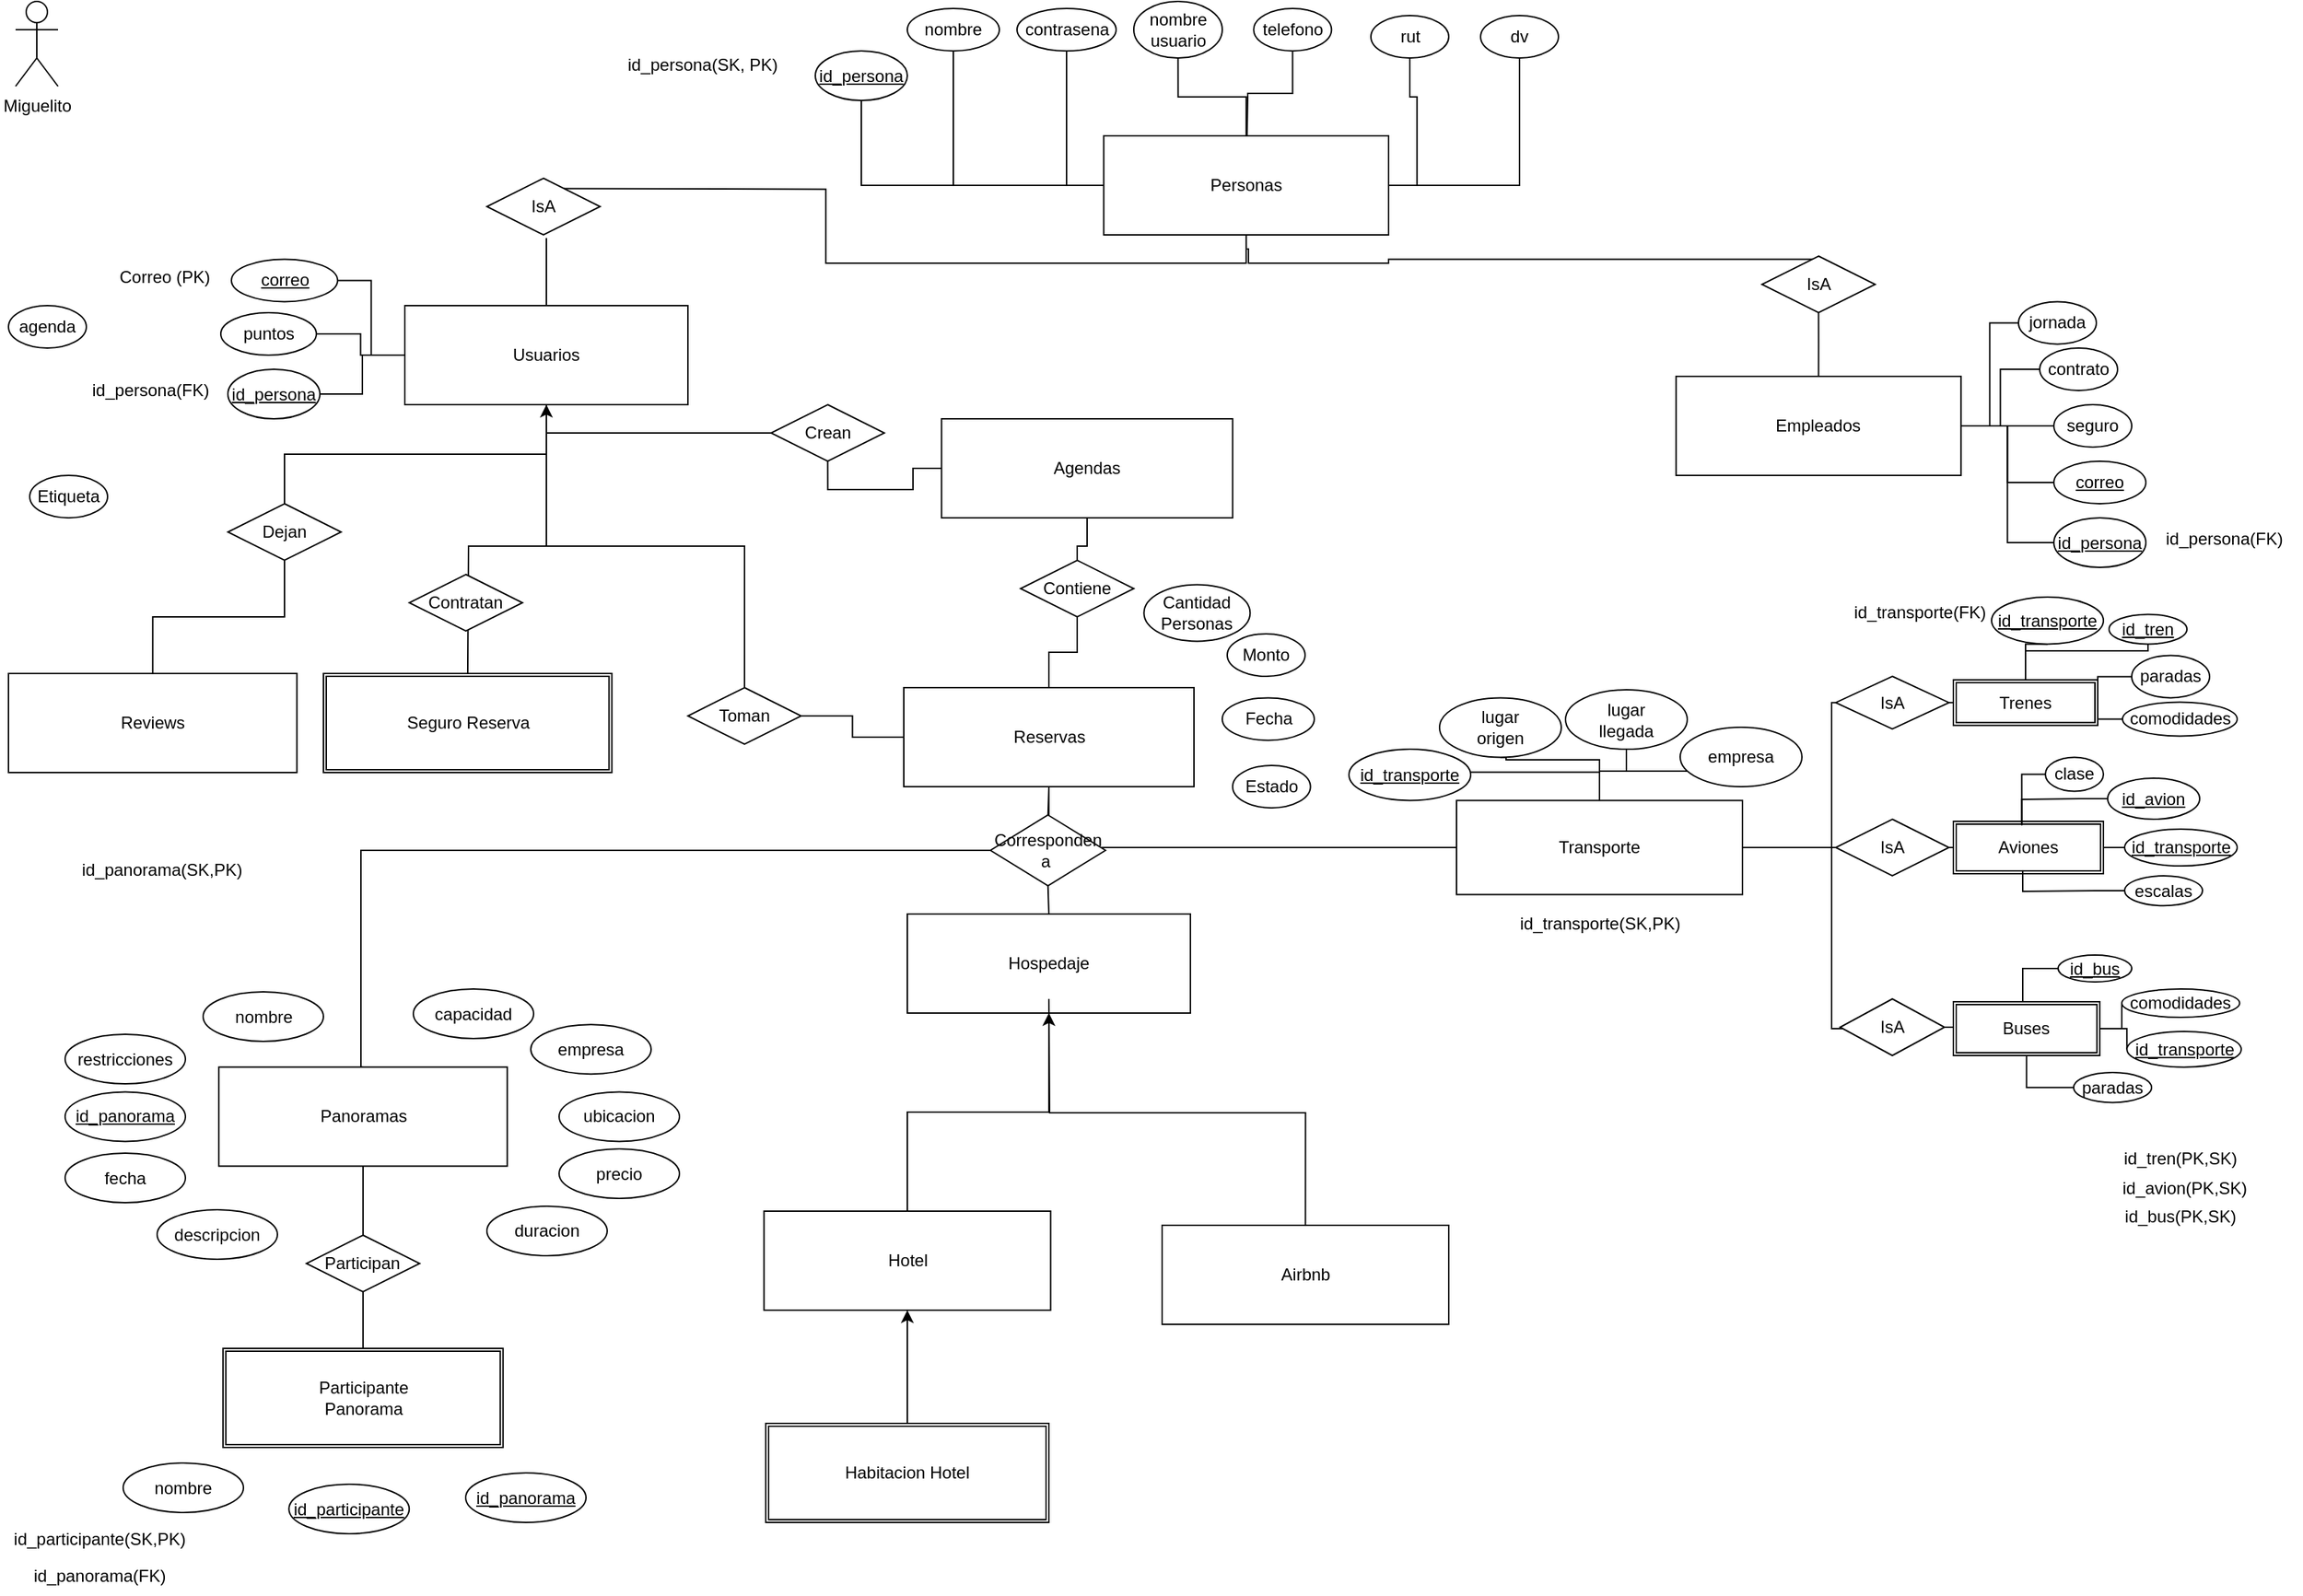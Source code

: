 <mxfile version="26.2.10">
  <diagram id="C5RBs43oDa-KdzZeNtuy" name="Page-1">
    <mxGraphModel dx="851" dy="1063" grid="0" gridSize="10" guides="1" tooltips="1" connect="1" arrows="1" fold="1" page="1" pageScale="1" pageWidth="827" pageHeight="1169" background="light-dark(#FFFFFF,#666666)" math="0" shadow="0">
      <root>
        <mxCell id="WIyWlLk6GJQsqaUBKTNV-0" />
        <mxCell id="WIyWlLk6GJQsqaUBKTNV-1" parent="WIyWlLk6GJQsqaUBKTNV-0" />
        <mxCell id="hxK-bMpqANBksW4O4nug-61" style="edgeStyle=orthogonalEdgeStyle;rounded=0;orthogonalLoop=1;jettySize=auto;html=1;exitX=0.5;exitY=1;exitDx=0;exitDy=0;entryX=0.5;entryY=0;entryDx=0;entryDy=0;endArrow=none;startFill=0;labelBackgroundColor=none;fontColor=default;" edge="1" parent="WIyWlLk6GJQsqaUBKTNV-1" source="hxK-bMpqANBksW4O4nug-2">
          <mxGeometry relative="1" as="geometry">
            <mxPoint x="405" y="147.19" as="targetPoint" />
          </mxGeometry>
        </mxCell>
        <mxCell id="hxK-bMpqANBksW4O4nug-2" value="Personas" style="rounded=0;whiteSpace=wrap;html=1;labelBackgroundColor=none;" vertex="1" parent="WIyWlLk6GJQsqaUBKTNV-1">
          <mxGeometry x="798.75" y="110" width="201.25" height="70" as="geometry" />
        </mxCell>
        <mxCell id="hxK-bMpqANBksW4O4nug-65" style="edgeStyle=orthogonalEdgeStyle;rounded=0;orthogonalLoop=1;jettySize=auto;html=1;exitX=0.5;exitY=0;exitDx=0;exitDy=0;entryX=1;entryY=0.5;entryDx=0;entryDy=0;endArrow=none;startFill=0;labelBackgroundColor=none;fontColor=default;" edge="1" parent="WIyWlLk6GJQsqaUBKTNV-1" source="hxK-bMpqANBksW4O4nug-3">
          <mxGeometry relative="1" as="geometry">
            <mxPoint x="405.0" y="182.19" as="targetPoint" />
          </mxGeometry>
        </mxCell>
        <mxCell id="hxK-bMpqANBksW4O4nug-3" value="Usuarios" style="rounded=0;whiteSpace=wrap;html=1;labelBackgroundColor=none;" vertex="1" parent="WIyWlLk6GJQsqaUBKTNV-1">
          <mxGeometry x="305" y="230" width="199.99" height="70" as="geometry" />
        </mxCell>
        <mxCell id="hxK-bMpqANBksW4O4nug-144" style="edgeStyle=orthogonalEdgeStyle;rounded=0;orthogonalLoop=1;jettySize=auto;html=1;exitX=0.5;exitY=1;exitDx=0;exitDy=0;endArrow=none;startFill=0;labelBackgroundColor=none;fontColor=default;" edge="1" parent="WIyWlLk6GJQsqaUBKTNV-1" source="hxK-bMpqANBksW4O4nug-145" target="hxK-bMpqANBksW4O4nug-6">
          <mxGeometry relative="1" as="geometry" />
        </mxCell>
        <mxCell id="hxK-bMpqANBksW4O4nug-5" value="Agendas" style="rounded=0;whiteSpace=wrap;html=1;labelBackgroundColor=none;" vertex="1" parent="WIyWlLk6GJQsqaUBKTNV-1">
          <mxGeometry x="684.19" y="310" width="205.62" height="70" as="geometry" />
        </mxCell>
        <mxCell id="hxK-bMpqANBksW4O4nug-137" style="edgeStyle=orthogonalEdgeStyle;rounded=0;orthogonalLoop=1;jettySize=auto;html=1;exitX=0.5;exitY=0;exitDx=0;exitDy=0;entryX=0.5;entryY=1;entryDx=0;entryDy=0;labelBackgroundColor=none;fontColor=default;" edge="1" parent="WIyWlLk6GJQsqaUBKTNV-1" source="hxK-bMpqANBksW4O4nug-138" target="hxK-bMpqANBksW4O4nug-3">
          <mxGeometry relative="1" as="geometry">
            <Array as="points">
              <mxPoint x="545" y="400" />
              <mxPoint x="405" y="400" />
            </Array>
          </mxGeometry>
        </mxCell>
        <mxCell id="hxK-bMpqANBksW4O4nug-6" value="Reservas" style="rounded=0;whiteSpace=wrap;html=1;labelBackgroundColor=none;" vertex="1" parent="WIyWlLk6GJQsqaUBKTNV-1">
          <mxGeometry x="657.5" y="500" width="205" height="70" as="geometry" />
        </mxCell>
        <mxCell id="hxK-bMpqANBksW4O4nug-98" style="edgeStyle=orthogonalEdgeStyle;rounded=0;orthogonalLoop=1;jettySize=auto;html=1;exitX=0.5;exitY=0;exitDx=0;exitDy=0;entryX=0.5;entryY=1;entryDx=0;entryDy=0;endArrow=none;startFill=0;labelBackgroundColor=none;fontColor=default;" edge="1" parent="WIyWlLk6GJQsqaUBKTNV-1" source="hxK-bMpqANBksW4O4nug-150" target="hxK-bMpqANBksW4O4nug-6">
          <mxGeometry relative="1" as="geometry">
            <mxPoint x="760.222" y="600" as="targetPoint" />
          </mxGeometry>
        </mxCell>
        <mxCell id="hxK-bMpqANBksW4O4nug-7" value="Hospedaje" style="rounded=0;whiteSpace=wrap;html=1;labelBackgroundColor=none;" vertex="1" parent="WIyWlLk6GJQsqaUBKTNV-1">
          <mxGeometry x="660" y="660" width="200" height="70" as="geometry" />
        </mxCell>
        <mxCell id="hxK-bMpqANBksW4O4nug-101" style="edgeStyle=orthogonalEdgeStyle;rounded=0;orthogonalLoop=1;jettySize=auto;html=1;exitX=0.5;exitY=0;exitDx=0;exitDy=0;entryX=0.5;entryY=1;entryDx=0;entryDy=0;labelBackgroundColor=none;fontColor=default;" edge="1" parent="WIyWlLk6GJQsqaUBKTNV-1" source="hxK-bMpqANBksW4O4nug-8" target="hxK-bMpqANBksW4O4nug-7">
          <mxGeometry relative="1" as="geometry" />
        </mxCell>
        <mxCell id="hxK-bMpqANBksW4O4nug-8" value="Hotel" style="rounded=0;whiteSpace=wrap;html=1;labelBackgroundColor=none;" vertex="1" parent="WIyWlLk6GJQsqaUBKTNV-1">
          <mxGeometry x="558.75" y="870" width="202.5" height="70" as="geometry" />
        </mxCell>
        <mxCell id="hxK-bMpqANBksW4O4nug-102" style="edgeStyle=orthogonalEdgeStyle;rounded=0;orthogonalLoop=1;jettySize=auto;html=1;exitX=0.5;exitY=0;exitDx=0;exitDy=0;endArrow=none;startFill=0;labelBackgroundColor=none;fontColor=default;" edge="1" parent="WIyWlLk6GJQsqaUBKTNV-1" source="hxK-bMpqANBksW4O4nug-9">
          <mxGeometry relative="1" as="geometry">
            <mxPoint x="760" y="720" as="targetPoint" />
          </mxGeometry>
        </mxCell>
        <mxCell id="hxK-bMpqANBksW4O4nug-9" value="Airbnb" style="rounded=0;whiteSpace=wrap;html=1;labelBackgroundColor=none;" vertex="1" parent="WIyWlLk6GJQsqaUBKTNV-1">
          <mxGeometry x="840" y="880" width="202.5" height="70" as="geometry" />
        </mxCell>
        <mxCell id="hxK-bMpqANBksW4O4nug-149" style="edgeStyle=orthogonalEdgeStyle;rounded=0;orthogonalLoop=1;jettySize=auto;html=1;exitX=0.5;exitY=0;exitDx=0;exitDy=0;entryX=0.5;entryY=1;entryDx=0;entryDy=0;endArrow=none;startFill=0;labelBackgroundColor=none;fontColor=default;" edge="1" parent="WIyWlLk6GJQsqaUBKTNV-1" source="hxK-bMpqANBksW4O4nug-10" target="hxK-bMpqANBksW4O4nug-6">
          <mxGeometry relative="1" as="geometry">
            <Array as="points">
              <mxPoint x="274" y="768" />
              <mxPoint x="274" y="615" />
              <mxPoint x="760" y="615" />
            </Array>
          </mxGeometry>
        </mxCell>
        <mxCell id="hxK-bMpqANBksW4O4nug-10" value="Panoramas" style="rounded=0;whiteSpace=wrap;html=1;labelBackgroundColor=none;" vertex="1" parent="WIyWlLk6GJQsqaUBKTNV-1">
          <mxGeometry x="173.6" y="768.19" width="203.75" height="70" as="geometry" />
        </mxCell>
        <mxCell id="hxK-bMpqANBksW4O4nug-99" style="edgeStyle=orthogonalEdgeStyle;rounded=0;orthogonalLoop=1;jettySize=auto;html=1;exitX=0;exitY=0.5;exitDx=0;exitDy=0;entryX=0.5;entryY=1;entryDx=0;entryDy=0;endArrow=none;startFill=0;labelBackgroundColor=none;fontColor=default;" edge="1" parent="WIyWlLk6GJQsqaUBKTNV-1" source="hxK-bMpqANBksW4O4nug-11" target="hxK-bMpqANBksW4O4nug-6">
          <mxGeometry relative="1" as="geometry" />
        </mxCell>
        <mxCell id="hxK-bMpqANBksW4O4nug-164" style="edgeStyle=orthogonalEdgeStyle;rounded=0;orthogonalLoop=1;jettySize=auto;html=1;exitX=1;exitY=0.5;exitDx=0;exitDy=0;entryX=0;entryY=0.5;entryDx=0;entryDy=0;endArrow=none;startFill=0;labelBackgroundColor=none;fontColor=default;" edge="1" parent="WIyWlLk6GJQsqaUBKTNV-1" source="hxK-bMpqANBksW4O4nug-167" target="hxK-bMpqANBksW4O4nug-156">
          <mxGeometry relative="1" as="geometry" />
        </mxCell>
        <mxCell id="hxK-bMpqANBksW4O4nug-173" style="edgeStyle=orthogonalEdgeStyle;rounded=0;orthogonalLoop=1;jettySize=auto;html=1;exitX=1;exitY=0.5;exitDx=0;exitDy=0;entryX=0;entryY=0.5;entryDx=0;entryDy=0;fontColor=default;endArrow=none;startFill=0;labelBackgroundColor=none;" edge="1" parent="WIyWlLk6GJQsqaUBKTNV-1" source="hxK-bMpqANBksW4O4nug-11" target="hxK-bMpqANBksW4O4nug-167">
          <mxGeometry relative="1" as="geometry">
            <Array as="points">
              <mxPoint x="1313" y="613" />
              <mxPoint x="1313" y="511" />
            </Array>
          </mxGeometry>
        </mxCell>
        <mxCell id="hxK-bMpqANBksW4O4nug-174" style="edgeStyle=orthogonalEdgeStyle;rounded=0;orthogonalLoop=1;jettySize=auto;html=1;exitX=1;exitY=0.5;exitDx=0;exitDy=0;entryX=0;entryY=0.5;entryDx=0;entryDy=0;fontColor=default;endArrow=none;startFill=0;labelBackgroundColor=none;" edge="1" parent="WIyWlLk6GJQsqaUBKTNV-1" source="hxK-bMpqANBksW4O4nug-11" target="hxK-bMpqANBksW4O4nug-170">
          <mxGeometry relative="1" as="geometry">
            <Array as="points">
              <mxPoint x="1313" y="613" />
              <mxPoint x="1313" y="741" />
              <mxPoint x="1335" y="741" />
            </Array>
          </mxGeometry>
        </mxCell>
        <mxCell id="hxK-bMpqANBksW4O4nug-179" style="edgeStyle=orthogonalEdgeStyle;rounded=0;orthogonalLoop=1;jettySize=auto;html=1;exitX=0.5;exitY=0;exitDx=0;exitDy=0;entryX=1;entryY=0.5;entryDx=0;entryDy=0;endArrow=none;startFill=0;" edge="1" parent="WIyWlLk6GJQsqaUBKTNV-1" source="hxK-bMpqANBksW4O4nug-11" target="hxK-bMpqANBksW4O4nug-175">
          <mxGeometry relative="1" as="geometry" />
        </mxCell>
        <mxCell id="hxK-bMpqANBksW4O4nug-11" value="Transporte" style="rounded=0;whiteSpace=wrap;html=1;labelBackgroundColor=none;" vertex="1" parent="WIyWlLk6GJQsqaUBKTNV-1">
          <mxGeometry x="1048" y="579.75" width="202" height="66.5" as="geometry" />
        </mxCell>
        <mxCell id="hxK-bMpqANBksW4O4nug-107" style="edgeStyle=orthogonalEdgeStyle;rounded=0;orthogonalLoop=1;jettySize=auto;html=1;exitX=0.5;exitY=0;exitDx=0;exitDy=0;entryX=0.5;entryY=1;entryDx=0;entryDy=0;endArrow=none;startFill=0;labelBackgroundColor=none;fontColor=default;" edge="1" parent="WIyWlLk6GJQsqaUBKTNV-1" source="hxK-bMpqANBksW4O4nug-122" target="hxK-bMpqANBksW4O4nug-3">
          <mxGeometry relative="1" as="geometry" />
        </mxCell>
        <mxCell id="hxK-bMpqANBksW4O4nug-13" value="Reviews" style="rounded=0;whiteSpace=wrap;html=1;labelBackgroundColor=none;" vertex="1" parent="WIyWlLk6GJQsqaUBKTNV-1">
          <mxGeometry x="25.0" y="490" width="203.75" height="70" as="geometry" />
        </mxCell>
        <mxCell id="hxK-bMpqANBksW4O4nug-17" style="edgeStyle=orthogonalEdgeStyle;rounded=0;orthogonalLoop=1;jettySize=auto;html=1;exitX=0.5;exitY=1;exitDx=0;exitDy=0;labelBackgroundColor=none;fontColor=default;" edge="1" parent="WIyWlLk6GJQsqaUBKTNV-1">
          <mxGeometry relative="1" as="geometry">
            <mxPoint x="1481.34" y="588" as="sourcePoint" />
            <mxPoint x="1481.34" y="588" as="targetPoint" />
          </mxGeometry>
        </mxCell>
        <mxCell id="hxK-bMpqANBksW4O4nug-103" style="edgeStyle=orthogonalEdgeStyle;rounded=0;orthogonalLoop=1;jettySize=auto;html=1;exitX=0.5;exitY=0;exitDx=0;exitDy=0;entryX=0.5;entryY=1;entryDx=0;entryDy=0;labelBackgroundColor=none;fontColor=default;" edge="1" parent="WIyWlLk6GJQsqaUBKTNV-1" source="hxK-bMpqANBksW4O4nug-19" target="hxK-bMpqANBksW4O4nug-8">
          <mxGeometry relative="1" as="geometry" />
        </mxCell>
        <mxCell id="hxK-bMpqANBksW4O4nug-19" value="Habitacion Hotel" style="shape=ext;double=1;rounded=0;whiteSpace=wrap;html=1;labelBackgroundColor=none;" vertex="1" parent="WIyWlLk6GJQsqaUBKTNV-1">
          <mxGeometry x="560" y="1020" width="200" height="70" as="geometry" />
        </mxCell>
        <mxCell id="hxK-bMpqANBksW4O4nug-240" style="edgeStyle=orthogonalEdgeStyle;rounded=0;orthogonalLoop=1;jettySize=auto;html=1;exitX=0.5;exitY=0;exitDx=0;exitDy=0;entryX=0.5;entryY=1;entryDx=0;entryDy=0;endArrow=none;startFill=0;" edge="1" parent="WIyWlLk6GJQsqaUBKTNV-1" source="hxK-bMpqANBksW4O4nug-20" target="hxK-bMpqANBksW4O4nug-218">
          <mxGeometry relative="1" as="geometry" />
        </mxCell>
        <mxCell id="hxK-bMpqANBksW4O4nug-20" value="Participante&lt;div&gt;Panorama&lt;/div&gt;" style="shape=ext;double=1;rounded=0;whiteSpace=wrap;html=1;labelBackgroundColor=none;" vertex="1" parent="WIyWlLk6GJQsqaUBKTNV-1">
          <mxGeometry x="176.57" y="967" width="197.81" height="70" as="geometry" />
        </mxCell>
        <mxCell id="hxK-bMpqANBksW4O4nug-147" style="edgeStyle=orthogonalEdgeStyle;rounded=0;orthogonalLoop=1;jettySize=auto;html=1;exitX=1;exitY=0.5;exitDx=0;exitDy=0;entryX=0;entryY=0.5;entryDx=0;entryDy=0;endArrow=none;startFill=0;labelBackgroundColor=none;fontColor=default;" edge="1" parent="WIyWlLk6GJQsqaUBKTNV-1" source="hxK-bMpqANBksW4O4nug-36" target="hxK-bMpqANBksW4O4nug-3">
          <mxGeometry relative="1" as="geometry" />
        </mxCell>
        <mxCell id="hxK-bMpqANBksW4O4nug-36" value="&lt;u&gt;correo&lt;/u&gt;" style="ellipse;whiteSpace=wrap;html=1;labelBackgroundColor=none;" vertex="1" parent="WIyWlLk6GJQsqaUBKTNV-1">
          <mxGeometry x="182.5" y="197.19" width="75" height="30" as="geometry" />
        </mxCell>
        <mxCell id="hxK-bMpqANBksW4O4nug-116" style="edgeStyle=orthogonalEdgeStyle;rounded=0;orthogonalLoop=1;jettySize=auto;html=1;exitX=0.5;exitY=1;exitDx=0;exitDy=0;entryX=0;entryY=0.5;entryDx=0;entryDy=0;endArrow=none;startFill=0;labelBackgroundColor=none;fontColor=default;" edge="1" parent="WIyWlLk6GJQsqaUBKTNV-1" source="hxK-bMpqANBksW4O4nug-37" target="hxK-bMpqANBksW4O4nug-2">
          <mxGeometry relative="1" as="geometry" />
        </mxCell>
        <mxCell id="hxK-bMpqANBksW4O4nug-37" value="nombre" style="ellipse;whiteSpace=wrap;html=1;labelBackgroundColor=none;" vertex="1" parent="WIyWlLk6GJQsqaUBKTNV-1">
          <mxGeometry x="660" y="20" width="65" height="30" as="geometry" />
        </mxCell>
        <mxCell id="hxK-bMpqANBksW4O4nug-117" style="edgeStyle=orthogonalEdgeStyle;rounded=0;orthogonalLoop=1;jettySize=auto;html=1;exitX=0.5;exitY=1;exitDx=0;exitDy=0;entryX=0;entryY=0.5;entryDx=0;entryDy=0;endArrow=none;startFill=0;labelBackgroundColor=none;fontColor=default;" edge="1" parent="WIyWlLk6GJQsqaUBKTNV-1" source="hxK-bMpqANBksW4O4nug-38" target="hxK-bMpqANBksW4O4nug-2">
          <mxGeometry relative="1" as="geometry" />
        </mxCell>
        <mxCell id="hxK-bMpqANBksW4O4nug-38" value="contrasena" style="ellipse;whiteSpace=wrap;html=1;labelBackgroundColor=none;" vertex="1" parent="WIyWlLk6GJQsqaUBKTNV-1">
          <mxGeometry x="737.5" y="20" width="70" height="30" as="geometry" />
        </mxCell>
        <mxCell id="hxK-bMpqANBksW4O4nug-118" style="edgeStyle=orthogonalEdgeStyle;rounded=0;orthogonalLoop=1;jettySize=auto;html=1;exitX=0.5;exitY=1;exitDx=0;exitDy=0;entryX=0.5;entryY=0;entryDx=0;entryDy=0;endArrow=none;startFill=0;labelBackgroundColor=none;fontColor=default;" edge="1" parent="WIyWlLk6GJQsqaUBKTNV-1" source="hxK-bMpqANBksW4O4nug-39" target="hxK-bMpqANBksW4O4nug-2">
          <mxGeometry relative="1" as="geometry" />
        </mxCell>
        <mxCell id="hxK-bMpqANBksW4O4nug-39" value="nombre&lt;div&gt;usuario&lt;/div&gt;" style="ellipse;whiteSpace=wrap;html=1;labelBackgroundColor=none;" vertex="1" parent="WIyWlLk6GJQsqaUBKTNV-1">
          <mxGeometry x="820" y="15" width="62.5" height="40" as="geometry" />
        </mxCell>
        <mxCell id="hxK-bMpqANBksW4O4nug-119" style="edgeStyle=orthogonalEdgeStyle;rounded=0;orthogonalLoop=1;jettySize=auto;html=1;exitX=0.5;exitY=1;exitDx=0;exitDy=0;endArrow=none;startFill=0;labelBackgroundColor=none;fontColor=default;" edge="1" parent="WIyWlLk6GJQsqaUBKTNV-1" source="hxK-bMpqANBksW4O4nug-40">
          <mxGeometry relative="1" as="geometry">
            <mxPoint x="900" y="110" as="targetPoint" />
          </mxGeometry>
        </mxCell>
        <mxCell id="hxK-bMpqANBksW4O4nug-40" value="telefono" style="ellipse;whiteSpace=wrap;html=1;labelBackgroundColor=none;" vertex="1" parent="WIyWlLk6GJQsqaUBKTNV-1">
          <mxGeometry x="904.69" y="20" width="55" height="30" as="geometry" />
        </mxCell>
        <mxCell id="hxK-bMpqANBksW4O4nug-120" style="edgeStyle=orthogonalEdgeStyle;rounded=0;orthogonalLoop=1;jettySize=auto;html=1;exitX=0.5;exitY=1;exitDx=0;exitDy=0;entryX=1;entryY=0.5;entryDx=0;entryDy=0;endArrow=none;startFill=0;labelBackgroundColor=none;fontColor=default;" edge="1" parent="WIyWlLk6GJQsqaUBKTNV-1" source="hxK-bMpqANBksW4O4nug-41" target="hxK-bMpqANBksW4O4nug-2">
          <mxGeometry relative="1" as="geometry" />
        </mxCell>
        <mxCell id="hxK-bMpqANBksW4O4nug-41" value="rut" style="ellipse;whiteSpace=wrap;html=1;labelBackgroundColor=none;" vertex="1" parent="WIyWlLk6GJQsqaUBKTNV-1">
          <mxGeometry x="987.5" y="25" width="55" height="30" as="geometry" />
        </mxCell>
        <mxCell id="hxK-bMpqANBksW4O4nug-121" style="edgeStyle=orthogonalEdgeStyle;rounded=0;orthogonalLoop=1;jettySize=auto;html=1;exitX=0.5;exitY=1;exitDx=0;exitDy=0;entryX=1;entryY=0.5;entryDx=0;entryDy=0;endArrow=none;startFill=0;labelBackgroundColor=none;fontColor=default;" edge="1" parent="WIyWlLk6GJQsqaUBKTNV-1" source="hxK-bMpqANBksW4O4nug-42" target="hxK-bMpqANBksW4O4nug-2">
          <mxGeometry relative="1" as="geometry" />
        </mxCell>
        <mxCell id="hxK-bMpqANBksW4O4nug-42" value="dv" style="ellipse;whiteSpace=wrap;html=1;labelBackgroundColor=none;" vertex="1" parent="WIyWlLk6GJQsqaUBKTNV-1">
          <mxGeometry x="1065" y="25" width="55" height="30" as="geometry" />
        </mxCell>
        <mxCell id="hxK-bMpqANBksW4O4nug-66" style="edgeStyle=orthogonalEdgeStyle;rounded=0;orthogonalLoop=1;jettySize=auto;html=1;exitX=0.5;exitY=0;exitDx=0;exitDy=0;entryX=1;entryY=0.5;entryDx=0;entryDy=0;endArrow=none;startFill=0;labelBackgroundColor=none;fontColor=default;" edge="1" parent="WIyWlLk6GJQsqaUBKTNV-1" source="hxK-bMpqANBksW4O4nug-57">
          <mxGeometry relative="1" as="geometry">
            <mxPoint x="1303.75" y="232.19" as="targetPoint" />
          </mxGeometry>
        </mxCell>
        <mxCell id="hxK-bMpqANBksW4O4nug-57" value="Empleados" style="rounded=0;whiteSpace=wrap;html=1;labelBackgroundColor=none;" vertex="1" parent="WIyWlLk6GJQsqaUBKTNV-1">
          <mxGeometry x="1203.13" y="280" width="201.25" height="70" as="geometry" />
        </mxCell>
        <mxCell id="hxK-bMpqANBksW4O4nug-64" style="edgeStyle=orthogonalEdgeStyle;rounded=0;orthogonalLoop=1;jettySize=auto;html=1;exitX=0.5;exitY=0;exitDx=0;exitDy=0;endArrow=none;startFill=0;labelBackgroundColor=none;fontColor=default;" edge="1" parent="WIyWlLk6GJQsqaUBKTNV-1">
          <mxGeometry relative="1" as="geometry">
            <mxPoint x="900" y="190" as="targetPoint" />
            <mxPoint x="1303.75" y="197.19" as="sourcePoint" />
            <Array as="points">
              <mxPoint x="1000" y="200" />
              <mxPoint x="901" y="200" />
              <mxPoint x="901" y="190" />
            </Array>
          </mxGeometry>
        </mxCell>
        <mxCell id="hxK-bMpqANBksW4O4nug-124" style="edgeStyle=orthogonalEdgeStyle;rounded=0;orthogonalLoop=1;jettySize=auto;html=1;exitX=0;exitY=0.5;exitDx=0;exitDy=0;entryX=1;entryY=0.5;entryDx=0;entryDy=0;endArrow=none;startFill=0;labelBackgroundColor=none;fontColor=default;" edge="1" parent="WIyWlLk6GJQsqaUBKTNV-1" source="hxK-bMpqANBksW4O4nug-72" target="hxK-bMpqANBksW4O4nug-57">
          <mxGeometry relative="1" as="geometry" />
        </mxCell>
        <mxCell id="hxK-bMpqANBksW4O4nug-72" value="jornada" style="ellipse;whiteSpace=wrap;html=1;labelBackgroundColor=none;" vertex="1" parent="WIyWlLk6GJQsqaUBKTNV-1">
          <mxGeometry x="1445" y="227.19" width="55" height="30" as="geometry" />
        </mxCell>
        <mxCell id="hxK-bMpqANBksW4O4nug-126" style="edgeStyle=orthogonalEdgeStyle;rounded=0;orthogonalLoop=1;jettySize=auto;html=1;exitX=0;exitY=0.5;exitDx=0;exitDy=0;entryX=1;entryY=0.5;entryDx=0;entryDy=0;endArrow=none;startFill=0;labelBackgroundColor=none;fontColor=default;" edge="1" parent="WIyWlLk6GJQsqaUBKTNV-1" source="hxK-bMpqANBksW4O4nug-73" target="hxK-bMpqANBksW4O4nug-57">
          <mxGeometry relative="1" as="geometry" />
        </mxCell>
        <mxCell id="hxK-bMpqANBksW4O4nug-73" value="contrato" style="ellipse;whiteSpace=wrap;html=1;labelBackgroundColor=none;" vertex="1" parent="WIyWlLk6GJQsqaUBKTNV-1">
          <mxGeometry x="1460" y="260" width="55" height="30" as="geometry" />
        </mxCell>
        <mxCell id="hxK-bMpqANBksW4O4nug-127" style="edgeStyle=orthogonalEdgeStyle;rounded=0;orthogonalLoop=1;jettySize=auto;html=1;exitX=0;exitY=0.5;exitDx=0;exitDy=0;entryX=1;entryY=0.5;entryDx=0;entryDy=0;endArrow=none;startFill=0;labelBackgroundColor=none;fontColor=default;" edge="1" parent="WIyWlLk6GJQsqaUBKTNV-1" source="hxK-bMpqANBksW4O4nug-74" target="hxK-bMpqANBksW4O4nug-57">
          <mxGeometry relative="1" as="geometry" />
        </mxCell>
        <mxCell id="hxK-bMpqANBksW4O4nug-74" value="seguro" style="ellipse;whiteSpace=wrap;html=1;labelBackgroundColor=none;" vertex="1" parent="WIyWlLk6GJQsqaUBKTNV-1">
          <mxGeometry x="1470" y="300" width="55" height="30" as="geometry" />
        </mxCell>
        <mxCell id="hxK-bMpqANBksW4O4nug-75" value="agenda" style="ellipse;whiteSpace=wrap;html=1;labelBackgroundColor=none;" vertex="1" parent="WIyWlLk6GJQsqaUBKTNV-1">
          <mxGeometry x="25" y="230" width="55" height="30" as="geometry" />
        </mxCell>
        <mxCell id="hxK-bMpqANBksW4O4nug-148" style="edgeStyle=orthogonalEdgeStyle;rounded=0;orthogonalLoop=1;jettySize=auto;html=1;exitX=1;exitY=0.5;exitDx=0;exitDy=0;entryX=0;entryY=0.5;entryDx=0;entryDy=0;endArrow=none;startFill=0;labelBackgroundColor=none;fontColor=default;" edge="1" parent="WIyWlLk6GJQsqaUBKTNV-1" source="hxK-bMpqANBksW4O4nug-76" target="hxK-bMpqANBksW4O4nug-3">
          <mxGeometry relative="1" as="geometry" />
        </mxCell>
        <mxCell id="hxK-bMpqANBksW4O4nug-76" value="puntos" style="ellipse;whiteSpace=wrap;html=1;labelBackgroundColor=none;" vertex="1" parent="WIyWlLk6GJQsqaUBKTNV-1">
          <mxGeometry x="175" y="235" width="67.5" height="30" as="geometry" />
        </mxCell>
        <mxCell id="hxK-bMpqANBksW4O4nug-78" value="Miguelito" style="shape=umlActor;verticalLabelPosition=bottom;verticalAlign=top;html=1;labelBackgroundColor=none;" vertex="1" parent="WIyWlLk6GJQsqaUBKTNV-1">
          <mxGeometry x="30" y="15" width="30" height="60" as="geometry" />
        </mxCell>
        <mxCell id="hxK-bMpqANBksW4O4nug-83" value="Etiqueta" style="ellipse;whiteSpace=wrap;html=1;labelBackgroundColor=none;" vertex="1" parent="WIyWlLk6GJQsqaUBKTNV-1">
          <mxGeometry x="40" y="350" width="55" height="30" as="geometry" />
        </mxCell>
        <mxCell id="hxK-bMpqANBksW4O4nug-86" value="Estado" style="ellipse;whiteSpace=wrap;html=1;labelBackgroundColor=none;" vertex="1" parent="WIyWlLk6GJQsqaUBKTNV-1">
          <mxGeometry x="889.81" y="555" width="55" height="30" as="geometry" />
        </mxCell>
        <mxCell id="hxK-bMpqANBksW4O4nug-133" style="edgeStyle=orthogonalEdgeStyle;rounded=0;orthogonalLoop=1;jettySize=auto;html=1;exitX=0.5;exitY=0;exitDx=0;exitDy=0;entryX=0.5;entryY=1;entryDx=0;entryDy=0;endArrow=none;startFill=0;labelBackgroundColor=none;fontColor=default;" edge="1" parent="WIyWlLk6GJQsqaUBKTNV-1" source="hxK-bMpqANBksW4O4nug-87" target="hxK-bMpqANBksW4O4nug-3">
          <mxGeometry relative="1" as="geometry">
            <mxPoint x="400" y="430" as="targetPoint" />
            <Array as="points">
              <mxPoint x="350" y="500" />
              <mxPoint x="350" y="400" />
              <mxPoint x="405" y="400" />
            </Array>
          </mxGeometry>
        </mxCell>
        <mxCell id="hxK-bMpqANBksW4O4nug-87" value="Seguro Reserva" style="shape=ext;double=1;rounded=0;whiteSpace=wrap;html=1;labelBackgroundColor=none;" vertex="1" parent="WIyWlLk6GJQsqaUBKTNV-1">
          <mxGeometry x="247.5" y="490" width="203.75" height="70" as="geometry" />
        </mxCell>
        <mxCell id="hxK-bMpqANBksW4O4nug-90" value="Fecha" style="ellipse;whiteSpace=wrap;html=1;labelBackgroundColor=none;" vertex="1" parent="WIyWlLk6GJQsqaUBKTNV-1">
          <mxGeometry x="882.5" y="507.19" width="65" height="30" as="geometry" />
        </mxCell>
        <mxCell id="hxK-bMpqANBksW4O4nug-91" value="Monto" style="ellipse;whiteSpace=wrap;html=1;labelBackgroundColor=none;" vertex="1" parent="WIyWlLk6GJQsqaUBKTNV-1">
          <mxGeometry x="886" y="462" width="55" height="30" as="geometry" />
        </mxCell>
        <mxCell id="hxK-bMpqANBksW4O4nug-92" value="Cantidad&lt;div&gt;Personas&lt;/div&gt;" style="ellipse;whiteSpace=wrap;html=1;labelBackgroundColor=none;" vertex="1" parent="WIyWlLk6GJQsqaUBKTNV-1">
          <mxGeometry x="827.19" y="427.19" width="75" height="40" as="geometry" />
        </mxCell>
        <mxCell id="hxK-bMpqANBksW4O4nug-96" style="edgeStyle=orthogonalEdgeStyle;rounded=0;orthogonalLoop=1;jettySize=auto;html=1;exitX=0.5;exitY=1;exitDx=0;exitDy=0;labelBackgroundColor=none;fontColor=default;" edge="1" parent="WIyWlLk6GJQsqaUBKTNV-1" source="hxK-bMpqANBksW4O4nug-91" target="hxK-bMpqANBksW4O4nug-91">
          <mxGeometry relative="1" as="geometry" />
        </mxCell>
        <mxCell id="hxK-bMpqANBksW4O4nug-128" style="edgeStyle=orthogonalEdgeStyle;rounded=0;orthogonalLoop=1;jettySize=auto;html=1;exitX=0;exitY=0.5;exitDx=0;exitDy=0;entryX=1;entryY=0.5;entryDx=0;entryDy=0;endArrow=none;startFill=0;labelBackgroundColor=none;fontColor=default;" edge="1" parent="WIyWlLk6GJQsqaUBKTNV-1" source="hxK-bMpqANBksW4O4nug-109" target="hxK-bMpqANBksW4O4nug-57">
          <mxGeometry relative="1" as="geometry" />
        </mxCell>
        <mxCell id="hxK-bMpqANBksW4O4nug-109" value="&lt;u&gt;correo&lt;/u&gt;" style="ellipse;whiteSpace=wrap;html=1;labelBackgroundColor=none;" vertex="1" parent="WIyWlLk6GJQsqaUBKTNV-1">
          <mxGeometry x="1470" y="340" width="65" height="30" as="geometry" />
        </mxCell>
        <mxCell id="hxK-bMpqANBksW4O4nug-110" value="IsA" style="rhombus;whiteSpace=wrap;html=1;labelBackgroundColor=none;" vertex="1" parent="WIyWlLk6GJQsqaUBKTNV-1">
          <mxGeometry x="362.97" y="140" width="80" height="40" as="geometry" />
        </mxCell>
        <mxCell id="hxK-bMpqANBksW4O4nug-111" value="IsA" style="rhombus;whiteSpace=wrap;html=1;labelBackgroundColor=none;" vertex="1" parent="WIyWlLk6GJQsqaUBKTNV-1">
          <mxGeometry x="1263.76" y="195" width="80" height="40" as="geometry" />
        </mxCell>
        <mxCell id="hxK-bMpqANBksW4O4nug-115" style="edgeStyle=orthogonalEdgeStyle;rounded=0;orthogonalLoop=1;jettySize=auto;html=1;exitX=0.5;exitY=1;exitDx=0;exitDy=0;entryX=0;entryY=0.5;entryDx=0;entryDy=0;endArrow=none;startFill=0;labelBackgroundColor=none;fontColor=default;" edge="1" parent="WIyWlLk6GJQsqaUBKTNV-1" source="hxK-bMpqANBksW4O4nug-112" target="hxK-bMpqANBksW4O4nug-2">
          <mxGeometry relative="1" as="geometry" />
        </mxCell>
        <mxCell id="hxK-bMpqANBksW4O4nug-112" value="&lt;u&gt;id_persona&lt;/u&gt;" style="ellipse;whiteSpace=wrap;html=1;labelBackgroundColor=none;" vertex="1" parent="WIyWlLk6GJQsqaUBKTNV-1">
          <mxGeometry x="595" y="50" width="65" height="35" as="geometry" />
        </mxCell>
        <mxCell id="hxK-bMpqANBksW4O4nug-113" value="id_persona(SK, PK)" style="text;html=1;align=center;verticalAlign=middle;resizable=0;points=[];autosize=1;strokeColor=none;fillColor=none;labelBackgroundColor=none;" vertex="1" parent="WIyWlLk6GJQsqaUBKTNV-1">
          <mxGeometry x="450" y="45" width="130" height="30" as="geometry" />
        </mxCell>
        <mxCell id="hxK-bMpqANBksW4O4nug-130" value="" style="edgeStyle=orthogonalEdgeStyle;rounded=0;orthogonalLoop=1;jettySize=auto;html=1;exitX=0.5;exitY=1;exitDx=0;exitDy=0;entryX=0;entryY=0.5;entryDx=0;entryDy=0;endArrow=none;startFill=0;labelBackgroundColor=none;fontColor=default;" edge="1" parent="WIyWlLk6GJQsqaUBKTNV-1" source="hxK-bMpqANBksW4O4nug-135" target="hxK-bMpqANBksW4O4nug-5">
          <mxGeometry relative="1" as="geometry">
            <mxPoint x="405" y="300" as="sourcePoint" />
            <mxPoint x="551.88" y="400" as="targetPoint" />
          </mxGeometry>
        </mxCell>
        <mxCell id="hxK-bMpqANBksW4O4nug-134" value="Contratan" style="rhombus;whiteSpace=wrap;html=1;labelBackgroundColor=none;" vertex="1" parent="WIyWlLk6GJQsqaUBKTNV-1">
          <mxGeometry x="308.13" y="420" width="80" height="40" as="geometry" />
        </mxCell>
        <mxCell id="hxK-bMpqANBksW4O4nug-136" value="" style="edgeStyle=orthogonalEdgeStyle;rounded=0;orthogonalLoop=1;jettySize=auto;html=1;exitX=0.5;exitY=1;exitDx=0;exitDy=0;entryX=0;entryY=0.5;entryDx=0;entryDy=0;endArrow=none;startFill=0;labelBackgroundColor=none;fontColor=default;" edge="1" parent="WIyWlLk6GJQsqaUBKTNV-1" source="hxK-bMpqANBksW4O4nug-3" target="hxK-bMpqANBksW4O4nug-135">
          <mxGeometry relative="1" as="geometry">
            <mxPoint x="405" y="300" as="sourcePoint" />
            <mxPoint x="660" y="375" as="targetPoint" />
          </mxGeometry>
        </mxCell>
        <mxCell id="hxK-bMpqANBksW4O4nug-135" value="Crean" style="rhombus;whiteSpace=wrap;html=1;labelBackgroundColor=none;" vertex="1" parent="WIyWlLk6GJQsqaUBKTNV-1">
          <mxGeometry x="563.75" y="300" width="80" height="40" as="geometry" />
        </mxCell>
        <mxCell id="hxK-bMpqANBksW4O4nug-140" style="edgeStyle=orthogonalEdgeStyle;rounded=0;orthogonalLoop=1;jettySize=auto;html=1;exitX=1;exitY=0.5;exitDx=0;exitDy=0;entryX=0;entryY=0.5;entryDx=0;entryDy=0;endArrow=none;startFill=0;labelBackgroundColor=none;fontColor=default;" edge="1" parent="WIyWlLk6GJQsqaUBKTNV-1" source="hxK-bMpqANBksW4O4nug-138" target="hxK-bMpqANBksW4O4nug-6">
          <mxGeometry relative="1" as="geometry" />
        </mxCell>
        <mxCell id="hxK-bMpqANBksW4O4nug-138" value="Toman" style="rhombus;whiteSpace=wrap;html=1;labelBackgroundColor=none;" vertex="1" parent="WIyWlLk6GJQsqaUBKTNV-1">
          <mxGeometry x="504.99" y="500" width="80" height="40" as="geometry" />
        </mxCell>
        <mxCell id="hxK-bMpqANBksW4O4nug-143" value="" style="edgeStyle=orthogonalEdgeStyle;rounded=0;orthogonalLoop=1;jettySize=auto;html=1;exitX=0.5;exitY=0;exitDx=0;exitDy=0;entryX=0.5;entryY=1;entryDx=0;entryDy=0;endArrow=none;startFill=0;labelBackgroundColor=none;fontColor=default;" edge="1" parent="WIyWlLk6GJQsqaUBKTNV-1" source="hxK-bMpqANBksW4O4nug-13" target="hxK-bMpqANBksW4O4nug-122">
          <mxGeometry relative="1" as="geometry">
            <mxPoint x="127" y="490" as="sourcePoint" />
            <mxPoint x="405" y="300" as="targetPoint" />
          </mxGeometry>
        </mxCell>
        <mxCell id="hxK-bMpqANBksW4O4nug-122" value="Dejan" style="rhombus;whiteSpace=wrap;html=1;labelBackgroundColor=none;" vertex="1" parent="WIyWlLk6GJQsqaUBKTNV-1">
          <mxGeometry x="180" y="370" width="80" height="40" as="geometry" />
        </mxCell>
        <mxCell id="hxK-bMpqANBksW4O4nug-146" value="" style="edgeStyle=orthogonalEdgeStyle;rounded=0;orthogonalLoop=1;jettySize=auto;html=1;exitX=0.5;exitY=1;exitDx=0;exitDy=0;endArrow=none;startFill=0;labelBackgroundColor=none;fontColor=default;" edge="1" parent="WIyWlLk6GJQsqaUBKTNV-1" source="hxK-bMpqANBksW4O4nug-5" target="hxK-bMpqANBksW4O4nug-145">
          <mxGeometry relative="1" as="geometry">
            <mxPoint x="793" y="400" as="sourcePoint" />
            <mxPoint x="760" y="500" as="targetPoint" />
          </mxGeometry>
        </mxCell>
        <mxCell id="hxK-bMpqANBksW4O4nug-145" value="Contiene" style="rhombus;whiteSpace=wrap;html=1;labelBackgroundColor=none;" vertex="1" parent="WIyWlLk6GJQsqaUBKTNV-1">
          <mxGeometry x="740" y="410" width="80" height="40" as="geometry" />
        </mxCell>
        <mxCell id="hxK-bMpqANBksW4O4nug-153" value="" style="edgeStyle=orthogonalEdgeStyle;rounded=0;orthogonalLoop=1;jettySize=auto;html=1;exitX=0.5;exitY=0;exitDx=0;exitDy=0;entryX=0.5;entryY=1;entryDx=0;entryDy=0;endArrow=none;startFill=0;labelBackgroundColor=none;fontColor=default;" edge="1" parent="WIyWlLk6GJQsqaUBKTNV-1" source="hxK-bMpqANBksW4O4nug-7" target="hxK-bMpqANBksW4O4nug-150">
          <mxGeometry relative="1" as="geometry">
            <mxPoint x="760" y="570" as="targetPoint" />
            <mxPoint x="760" y="660" as="sourcePoint" />
          </mxGeometry>
        </mxCell>
        <mxCell id="hxK-bMpqANBksW4O4nug-150" value="Corresponden a&amp;nbsp;" style="rhombus;whiteSpace=wrap;html=1;labelBackgroundColor=none;" vertex="1" parent="WIyWlLk6GJQsqaUBKTNV-1">
          <mxGeometry x="718.75" y="590" width="81.25" height="50" as="geometry" />
        </mxCell>
        <mxCell id="hxK-bMpqANBksW4O4nug-214" style="edgeStyle=orthogonalEdgeStyle;rounded=0;orthogonalLoop=1;jettySize=auto;html=1;exitX=0.5;exitY=0;exitDx=0;exitDy=0;entryX=0;entryY=0.5;entryDx=0;entryDy=0;endArrow=none;startFill=0;" edge="1" parent="WIyWlLk6GJQsqaUBKTNV-1" source="hxK-bMpqANBksW4O4nug-154" target="hxK-bMpqANBksW4O4nug-190">
          <mxGeometry relative="1" as="geometry">
            <Array as="points">
              <mxPoint x="1448" y="722" />
              <mxPoint x="1448" y="699" />
            </Array>
          </mxGeometry>
        </mxCell>
        <mxCell id="hxK-bMpqANBksW4O4nug-215" style="edgeStyle=orthogonalEdgeStyle;rounded=0;orthogonalLoop=1;jettySize=auto;html=1;exitX=1;exitY=0.5;exitDx=0;exitDy=0;entryX=0;entryY=0.5;entryDx=0;entryDy=0;endArrow=none;endFill=1;startFill=0;" edge="1" parent="WIyWlLk6GJQsqaUBKTNV-1" source="hxK-bMpqANBksW4O4nug-154" target="hxK-bMpqANBksW4O4nug-191">
          <mxGeometry relative="1" as="geometry" />
        </mxCell>
        <mxCell id="hxK-bMpqANBksW4O4nug-216" style="edgeStyle=orthogonalEdgeStyle;rounded=0;orthogonalLoop=1;jettySize=auto;html=1;exitX=1;exitY=0.5;exitDx=0;exitDy=0;entryX=0;entryY=0.5;entryDx=0;entryDy=0;endArrow=none;startFill=0;" edge="1" parent="WIyWlLk6GJQsqaUBKTNV-1" source="hxK-bMpqANBksW4O4nug-154" target="hxK-bMpqANBksW4O4nug-199">
          <mxGeometry relative="1" as="geometry" />
        </mxCell>
        <mxCell id="hxK-bMpqANBksW4O4nug-217" style="edgeStyle=orthogonalEdgeStyle;rounded=0;orthogonalLoop=1;jettySize=auto;html=1;exitX=0.5;exitY=1;exitDx=0;exitDy=0;entryX=0;entryY=0.5;entryDx=0;entryDy=0;endArrow=none;startFill=0;" edge="1" parent="WIyWlLk6GJQsqaUBKTNV-1" source="hxK-bMpqANBksW4O4nug-154" target="hxK-bMpqANBksW4O4nug-192">
          <mxGeometry relative="1" as="geometry" />
        </mxCell>
        <mxCell id="hxK-bMpqANBksW4O4nug-154" value="Buses" style="shape=ext;double=1;rounded=0;whiteSpace=wrap;html=1;labelBackgroundColor=none;" vertex="1" parent="WIyWlLk6GJQsqaUBKTNV-1">
          <mxGeometry x="1399" y="722" width="103.41" height="38" as="geometry" />
        </mxCell>
        <mxCell id="hxK-bMpqANBksW4O4nug-165" style="edgeStyle=orthogonalEdgeStyle;rounded=0;orthogonalLoop=1;jettySize=auto;html=1;exitX=0;exitY=0.5;exitDx=0;exitDy=0;entryX=1;entryY=0.5;entryDx=0;entryDy=0;endArrow=none;startFill=0;labelBackgroundColor=none;fontColor=default;" edge="1" parent="WIyWlLk6GJQsqaUBKTNV-1" source="hxK-bMpqANBksW4O4nug-169" target="hxK-bMpqANBksW4O4nug-11">
          <mxGeometry relative="1" as="geometry" />
        </mxCell>
        <mxCell id="hxK-bMpqANBksW4O4nug-212" style="edgeStyle=orthogonalEdgeStyle;rounded=0;orthogonalLoop=1;jettySize=auto;html=1;exitX=1;exitY=0.5;exitDx=0;exitDy=0;entryX=0;entryY=0.5;entryDx=0;entryDy=0;endArrow=none;startFill=0;" edge="1" parent="WIyWlLk6GJQsqaUBKTNV-1" source="hxK-bMpqANBksW4O4nug-155" target="hxK-bMpqANBksW4O4nug-198">
          <mxGeometry relative="1" as="geometry" />
        </mxCell>
        <mxCell id="hxK-bMpqANBksW4O4nug-155" value="Aviones" style="shape=ext;double=1;rounded=0;whiteSpace=wrap;html=1;labelBackgroundColor=none;" vertex="1" parent="WIyWlLk6GJQsqaUBKTNV-1">
          <mxGeometry x="1399" y="594.5" width="106" height="37" as="geometry" />
        </mxCell>
        <mxCell id="hxK-bMpqANBksW4O4nug-156" value="Trenes" style="shape=ext;double=1;rounded=0;whiteSpace=wrap;html=1;labelBackgroundColor=none;" vertex="1" parent="WIyWlLk6GJQsqaUBKTNV-1">
          <mxGeometry x="1399" y="494.5" width="102" height="32.19" as="geometry" />
        </mxCell>
        <mxCell id="hxK-bMpqANBksW4O4nug-157" value="Correo (PK)" style="text;html=1;align=center;verticalAlign=middle;resizable=0;points=[];autosize=1;strokeColor=none;fillColor=none;labelBackgroundColor=none;" vertex="1" parent="WIyWlLk6GJQsqaUBKTNV-1">
          <mxGeometry x="90" y="195" width="90" height="30" as="geometry" />
        </mxCell>
        <mxCell id="hxK-bMpqANBksW4O4nug-159" style="edgeStyle=orthogonalEdgeStyle;rounded=0;orthogonalLoop=1;jettySize=auto;html=1;exitX=1;exitY=0.5;exitDx=0;exitDy=0;entryX=0;entryY=0.5;entryDx=0;entryDy=0;endArrow=none;startFill=0;labelBackgroundColor=none;fontColor=default;" edge="1" parent="WIyWlLk6GJQsqaUBKTNV-1" source="hxK-bMpqANBksW4O4nug-158" target="hxK-bMpqANBksW4O4nug-3">
          <mxGeometry relative="1" as="geometry" />
        </mxCell>
        <mxCell id="hxK-bMpqANBksW4O4nug-158" value="&lt;u&gt;id_persona&lt;/u&gt;" style="ellipse;whiteSpace=wrap;html=1;labelBackgroundColor=none;" vertex="1" parent="WIyWlLk6GJQsqaUBKTNV-1">
          <mxGeometry x="180" y="275" width="65" height="35" as="geometry" />
        </mxCell>
        <mxCell id="hxK-bMpqANBksW4O4nug-160" value="id_persona(FK)" style="text;html=1;align=center;verticalAlign=middle;resizable=0;points=[];autosize=1;strokeColor=none;fillColor=none;labelBackgroundColor=none;" vertex="1" parent="WIyWlLk6GJQsqaUBKTNV-1">
          <mxGeometry x="70" y="275" width="110" height="30" as="geometry" />
        </mxCell>
        <mxCell id="hxK-bMpqANBksW4O4nug-163" style="edgeStyle=orthogonalEdgeStyle;rounded=0;orthogonalLoop=1;jettySize=auto;html=1;exitX=0;exitY=0.5;exitDx=0;exitDy=0;entryX=1;entryY=0.5;entryDx=0;entryDy=0;endArrow=none;startFill=0;labelBackgroundColor=none;fontColor=default;" edge="1" parent="WIyWlLk6GJQsqaUBKTNV-1" source="hxK-bMpqANBksW4O4nug-161" target="hxK-bMpqANBksW4O4nug-57">
          <mxGeometry relative="1" as="geometry" />
        </mxCell>
        <mxCell id="hxK-bMpqANBksW4O4nug-161" value="&lt;u&gt;id_persona&lt;/u&gt;" style="ellipse;whiteSpace=wrap;html=1;labelBackgroundColor=none;" vertex="1" parent="WIyWlLk6GJQsqaUBKTNV-1">
          <mxGeometry x="1470" y="380" width="65" height="35" as="geometry" />
        </mxCell>
        <mxCell id="hxK-bMpqANBksW4O4nug-162" value="id_persona(FK)" style="text;html=1;align=center;verticalAlign=middle;resizable=0;points=[];autosize=1;strokeColor=none;fillColor=none;labelBackgroundColor=none;" vertex="1" parent="WIyWlLk6GJQsqaUBKTNV-1">
          <mxGeometry x="1535" y="380" width="110" height="30" as="geometry" />
        </mxCell>
        <mxCell id="hxK-bMpqANBksW4O4nug-167" value="IsA" style="rhombus;whiteSpace=wrap;html=1;labelBackgroundColor=none;" vertex="1" parent="WIyWlLk6GJQsqaUBKTNV-1">
          <mxGeometry x="1315.88" y="492" width="80" height="37.19" as="geometry" />
        </mxCell>
        <mxCell id="hxK-bMpqANBksW4O4nug-195" style="edgeStyle=orthogonalEdgeStyle;rounded=0;orthogonalLoop=1;jettySize=auto;html=1;exitX=1;exitY=0.5;exitDx=0;exitDy=0;entryX=0;entryY=0.5;entryDx=0;entryDy=0;endArrow=none;startFill=0;" edge="1" parent="WIyWlLk6GJQsqaUBKTNV-1" source="hxK-bMpqANBksW4O4nug-170" target="hxK-bMpqANBksW4O4nug-154">
          <mxGeometry relative="1" as="geometry" />
        </mxCell>
        <mxCell id="hxK-bMpqANBksW4O4nug-170" value="IsA" style="rhombus;whiteSpace=wrap;html=1;labelBackgroundColor=none;" vertex="1" parent="WIyWlLk6GJQsqaUBKTNV-1">
          <mxGeometry x="1319" y="720" width="73.75" height="40" as="geometry" />
        </mxCell>
        <mxCell id="hxK-bMpqANBksW4O4nug-172" value="" style="edgeStyle=orthogonalEdgeStyle;rounded=0;orthogonalLoop=1;jettySize=auto;html=1;exitX=0;exitY=0.5;exitDx=0;exitDy=0;entryX=1;entryY=0.5;entryDx=0;entryDy=0;endArrow=none;startFill=0;labelBackgroundColor=none;fontColor=default;" edge="1" parent="WIyWlLk6GJQsqaUBKTNV-1" source="hxK-bMpqANBksW4O4nug-155" target="hxK-bMpqANBksW4O4nug-169">
          <mxGeometry relative="1" as="geometry">
            <mxPoint x="1481" y="613" as="sourcePoint" />
            <mxPoint x="1331" y="613" as="targetPoint" />
          </mxGeometry>
        </mxCell>
        <mxCell id="hxK-bMpqANBksW4O4nug-169" value="IsA" style="rhombus;whiteSpace=wrap;html=1;labelBackgroundColor=none;" vertex="1" parent="WIyWlLk6GJQsqaUBKTNV-1">
          <mxGeometry x="1315.88" y="593" width="80" height="40" as="geometry" />
        </mxCell>
        <mxCell id="hxK-bMpqANBksW4O4nug-175" value="&lt;u&gt;id_transporte&lt;/u&gt;" style="ellipse;whiteSpace=wrap;html=1;labelBackgroundColor=none;" vertex="1" parent="WIyWlLk6GJQsqaUBKTNV-1">
          <mxGeometry x="972" y="543.56" width="86" height="36.19" as="geometry" />
        </mxCell>
        <mxCell id="hxK-bMpqANBksW4O4nug-180" style="edgeStyle=orthogonalEdgeStyle;rounded=0;orthogonalLoop=1;jettySize=auto;html=1;exitX=0.5;exitY=1;exitDx=0;exitDy=0;entryX=0.5;entryY=0;entryDx=0;entryDy=0;endArrow=none;startFill=0;" edge="1" parent="WIyWlLk6GJQsqaUBKTNV-1" source="hxK-bMpqANBksW4O4nug-176" target="hxK-bMpqANBksW4O4nug-11">
          <mxGeometry relative="1" as="geometry">
            <Array as="points">
              <mxPoint x="1083" y="551" />
              <mxPoint x="1149" y="551" />
            </Array>
          </mxGeometry>
        </mxCell>
        <mxCell id="hxK-bMpqANBksW4O4nug-176" value="lugar&lt;div&gt;origen&lt;/div&gt;" style="ellipse;whiteSpace=wrap;html=1;labelBackgroundColor=none;" vertex="1" parent="WIyWlLk6GJQsqaUBKTNV-1">
          <mxGeometry x="1036" y="507.19" width="86" height="42" as="geometry" />
        </mxCell>
        <mxCell id="hxK-bMpqANBksW4O4nug-181" style="edgeStyle=orthogonalEdgeStyle;rounded=0;orthogonalLoop=1;jettySize=auto;html=1;exitX=0.5;exitY=1;exitDx=0;exitDy=0;endArrow=none;startFill=0;" edge="1" parent="WIyWlLk6GJQsqaUBKTNV-1" source="hxK-bMpqANBksW4O4nug-177" target="hxK-bMpqANBksW4O4nug-11">
          <mxGeometry relative="1" as="geometry">
            <Array as="points">
              <mxPoint x="1168" y="559" />
              <mxPoint x="1149" y="559" />
            </Array>
          </mxGeometry>
        </mxCell>
        <mxCell id="hxK-bMpqANBksW4O4nug-177" value="lugar&lt;div&gt;llegada&lt;/div&gt;" style="ellipse;whiteSpace=wrap;html=1;labelBackgroundColor=none;" vertex="1" parent="WIyWlLk6GJQsqaUBKTNV-1">
          <mxGeometry x="1125" y="501.56" width="86" height="42" as="geometry" />
        </mxCell>
        <mxCell id="hxK-bMpqANBksW4O4nug-182" style="edgeStyle=orthogonalEdgeStyle;rounded=0;orthogonalLoop=1;jettySize=auto;html=1;exitX=0.5;exitY=1;exitDx=0;exitDy=0;entryX=0.5;entryY=0;entryDx=0;entryDy=0;endArrow=none;startFill=0;" edge="1" parent="WIyWlLk6GJQsqaUBKTNV-1" source="hxK-bMpqANBksW4O4nug-178" target="hxK-bMpqANBksW4O4nug-11">
          <mxGeometry relative="1" as="geometry">
            <Array as="points">
              <mxPoint x="1253" y="553" />
              <mxPoint x="1253" y="559" />
              <mxPoint x="1149" y="559" />
            </Array>
          </mxGeometry>
        </mxCell>
        <mxCell id="hxK-bMpqANBksW4O4nug-178" value="&lt;div&gt;empresa&lt;/div&gt;" style="ellipse;whiteSpace=wrap;html=1;labelBackgroundColor=none;" vertex="1" parent="WIyWlLk6GJQsqaUBKTNV-1">
          <mxGeometry x="1206" y="528" width="86" height="42" as="geometry" />
        </mxCell>
        <mxCell id="hxK-bMpqANBksW4O4nug-183" value="id_transporte(SK,PK)" style="text;html=1;align=center;verticalAlign=middle;resizable=0;points=[];autosize=1;strokeColor=none;fillColor=none;" vertex="1" parent="WIyWlLk6GJQsqaUBKTNV-1">
          <mxGeometry x="1083.5" y="654" width="131" height="26" as="geometry" />
        </mxCell>
        <mxCell id="hxK-bMpqANBksW4O4nug-204" style="edgeStyle=orthogonalEdgeStyle;rounded=0;orthogonalLoop=1;jettySize=auto;html=1;exitX=0.5;exitY=1;exitDx=0;exitDy=0;entryX=0.5;entryY=0;entryDx=0;entryDy=0;endArrow=none;startFill=0;" edge="1" parent="WIyWlLk6GJQsqaUBKTNV-1" source="hxK-bMpqANBksW4O4nug-184" target="hxK-bMpqANBksW4O4nug-156">
          <mxGeometry relative="1" as="geometry">
            <Array as="points">
              <mxPoint x="1536" y="474" />
              <mxPoint x="1450" y="474" />
            </Array>
          </mxGeometry>
        </mxCell>
        <mxCell id="hxK-bMpqANBksW4O4nug-184" value="&lt;u&gt;id_tren&lt;/u&gt;" style="ellipse;whiteSpace=wrap;html=1;labelBackgroundColor=none;" vertex="1" parent="WIyWlLk6GJQsqaUBKTNV-1">
          <mxGeometry x="1509" y="448.19" width="55" height="21" as="geometry" />
        </mxCell>
        <mxCell id="hxK-bMpqANBksW4O4nug-203" style="edgeStyle=orthogonalEdgeStyle;rounded=0;orthogonalLoop=1;jettySize=auto;html=1;exitX=0;exitY=0.5;exitDx=0;exitDy=0;entryX=1;entryY=0.5;entryDx=0;entryDy=0;endArrow=none;startFill=0;" edge="1" parent="WIyWlLk6GJQsqaUBKTNV-1" source="hxK-bMpqANBksW4O4nug-185" target="hxK-bMpqANBksW4O4nug-156">
          <mxGeometry relative="1" as="geometry" />
        </mxCell>
        <mxCell id="hxK-bMpqANBksW4O4nug-185" value="paradas" style="ellipse;whiteSpace=wrap;html=1;labelBackgroundColor=none;" vertex="1" parent="WIyWlLk6GJQsqaUBKTNV-1">
          <mxGeometry x="1525" y="477.19" width="55" height="30" as="geometry" />
        </mxCell>
        <mxCell id="hxK-bMpqANBksW4O4nug-205" style="edgeStyle=orthogonalEdgeStyle;rounded=0;orthogonalLoop=1;jettySize=auto;html=1;exitX=0;exitY=0.5;exitDx=0;exitDy=0;entryX=1;entryY=0.5;entryDx=0;entryDy=0;endArrow=none;startFill=0;" edge="1" parent="WIyWlLk6GJQsqaUBKTNV-1" source="hxK-bMpqANBksW4O4nug-186" target="hxK-bMpqANBksW4O4nug-156">
          <mxGeometry relative="1" as="geometry" />
        </mxCell>
        <mxCell id="hxK-bMpqANBksW4O4nug-186" value="comodidades" style="ellipse;whiteSpace=wrap;html=1;labelBackgroundColor=none;" vertex="1" parent="WIyWlLk6GJQsqaUBKTNV-1">
          <mxGeometry x="1518.5" y="510.19" width="81" height="24" as="geometry" />
        </mxCell>
        <mxCell id="hxK-bMpqANBksW4O4nug-187" value="clase" style="ellipse;whiteSpace=wrap;html=1;labelBackgroundColor=none;" vertex="1" parent="WIyWlLk6GJQsqaUBKTNV-1">
          <mxGeometry x="1464" y="549.19" width="41" height="24" as="geometry" />
        </mxCell>
        <mxCell id="hxK-bMpqANBksW4O4nug-188" value="escalas" style="ellipse;whiteSpace=wrap;html=1;labelBackgroundColor=none;" vertex="1" parent="WIyWlLk6GJQsqaUBKTNV-1">
          <mxGeometry x="1520" y="633" width="55" height="21.09" as="geometry" />
        </mxCell>
        <mxCell id="hxK-bMpqANBksW4O4nug-189" value="&lt;u&gt;id_avion&lt;/u&gt;" style="ellipse;whiteSpace=wrap;html=1;labelBackgroundColor=none;" vertex="1" parent="WIyWlLk6GJQsqaUBKTNV-1">
          <mxGeometry x="1508" y="564" width="65" height="29" as="geometry" />
        </mxCell>
        <mxCell id="hxK-bMpqANBksW4O4nug-190" value="&lt;u&gt;id_bus&lt;/u&gt;" style="ellipse;whiteSpace=wrap;html=1;labelBackgroundColor=none;" vertex="1" parent="WIyWlLk6GJQsqaUBKTNV-1">
          <mxGeometry x="1473" y="689" width="52" height="19" as="geometry" />
        </mxCell>
        <mxCell id="hxK-bMpqANBksW4O4nug-191" value="comodidades" style="ellipse;whiteSpace=wrap;html=1;labelBackgroundColor=none;" vertex="1" parent="WIyWlLk6GJQsqaUBKTNV-1">
          <mxGeometry x="1518" y="713" width="83.25" height="20" as="geometry" />
        </mxCell>
        <mxCell id="hxK-bMpqANBksW4O4nug-192" value="paradas" style="ellipse;whiteSpace=wrap;html=1;labelBackgroundColor=none;" vertex="1" parent="WIyWlLk6GJQsqaUBKTNV-1">
          <mxGeometry x="1484" y="772" width="55" height="21.19" as="geometry" />
        </mxCell>
        <mxCell id="hxK-bMpqANBksW4O4nug-201" style="edgeStyle=orthogonalEdgeStyle;rounded=0;orthogonalLoop=1;jettySize=auto;html=1;exitX=0.5;exitY=1;exitDx=0;exitDy=0;entryX=0.5;entryY=0;entryDx=0;entryDy=0;endArrow=none;startFill=0;" edge="1" parent="WIyWlLk6GJQsqaUBKTNV-1" source="hxK-bMpqANBksW4O4nug-197" target="hxK-bMpqANBksW4O4nug-156">
          <mxGeometry relative="1" as="geometry" />
        </mxCell>
        <mxCell id="hxK-bMpqANBksW4O4nug-197" value="&lt;u&gt;id_transporte&lt;/u&gt;" style="ellipse;whiteSpace=wrap;html=1;labelBackgroundColor=none;" vertex="1" parent="WIyWlLk6GJQsqaUBKTNV-1">
          <mxGeometry x="1426" y="436" width="79" height="33.19" as="geometry" />
        </mxCell>
        <mxCell id="hxK-bMpqANBksW4O4nug-198" value="&lt;u&gt;id_transporte&lt;/u&gt;" style="ellipse;whiteSpace=wrap;html=1;labelBackgroundColor=none;" vertex="1" parent="WIyWlLk6GJQsqaUBKTNV-1">
          <mxGeometry x="1520" y="599.95" width="79.5" height="26.09" as="geometry" />
        </mxCell>
        <mxCell id="hxK-bMpqANBksW4O4nug-199" value="&lt;u&gt;id_transporte&lt;/u&gt;" style="ellipse;whiteSpace=wrap;html=1;labelBackgroundColor=none;" vertex="1" parent="WIyWlLk6GJQsqaUBKTNV-1">
          <mxGeometry x="1521.63" y="743" width="80.75" height="25.19" as="geometry" />
        </mxCell>
        <mxCell id="hxK-bMpqANBksW4O4nug-206" value="id_transporte(FK)" style="text;html=1;align=center;verticalAlign=middle;resizable=0;points=[];autosize=1;strokeColor=none;fillColor=none;labelBackgroundColor=none;" vertex="1" parent="WIyWlLk6GJQsqaUBKTNV-1">
          <mxGeometry x="1319" y="434" width="111" height="26" as="geometry" />
        </mxCell>
        <mxCell id="hxK-bMpqANBksW4O4nug-207" value="id_bus(PK,SK)" style="text;html=1;align=center;verticalAlign=middle;resizable=0;points=[];autosize=1;strokeColor=none;fillColor=none;labelBackgroundColor=none;" vertex="1" parent="WIyWlLk6GJQsqaUBKTNV-1">
          <mxGeometry x="1510.5" y="861" width="97" height="26" as="geometry" />
        </mxCell>
        <mxCell id="hxK-bMpqANBksW4O4nug-208" value="id_avion(PK,SK)" style="text;html=1;align=center;verticalAlign=middle;resizable=0;points=[];autosize=1;strokeColor=none;fillColor=none;labelBackgroundColor=none;" vertex="1" parent="WIyWlLk6GJQsqaUBKTNV-1">
          <mxGeometry x="1509" y="841" width="106" height="26" as="geometry" />
        </mxCell>
        <mxCell id="hxK-bMpqANBksW4O4nug-209" value="id_tren(PK,SK)" style="text;html=1;align=center;verticalAlign=middle;resizable=0;points=[];autosize=1;strokeColor=none;fillColor=none;labelBackgroundColor=none;" vertex="1" parent="WIyWlLk6GJQsqaUBKTNV-1">
          <mxGeometry x="1509.5" y="820" width="98" height="26" as="geometry" />
        </mxCell>
        <mxCell id="hxK-bMpqANBksW4O4nug-210" style="edgeStyle=orthogonalEdgeStyle;rounded=0;orthogonalLoop=1;jettySize=auto;html=1;exitX=0;exitY=0.5;exitDx=0;exitDy=0;entryX=0.456;entryY=0.068;entryDx=0;entryDy=0;entryPerimeter=0;endArrow=none;startFill=0;" edge="1" parent="WIyWlLk6GJQsqaUBKTNV-1" source="hxK-bMpqANBksW4O4nug-187" target="hxK-bMpqANBksW4O4nug-155">
          <mxGeometry relative="1" as="geometry" />
        </mxCell>
        <mxCell id="hxK-bMpqANBksW4O4nug-211" style="edgeStyle=orthogonalEdgeStyle;rounded=0;orthogonalLoop=1;jettySize=auto;html=1;exitX=0;exitY=0.5;exitDx=0;exitDy=0;entryX=0.456;entryY=0.077;entryDx=0;entryDy=0;entryPerimeter=0;endArrow=none;startFill=0;" edge="1" parent="WIyWlLk6GJQsqaUBKTNV-1" source="hxK-bMpqANBksW4O4nug-189" target="hxK-bMpqANBksW4O4nug-155">
          <mxGeometry relative="1" as="geometry">
            <Array as="points">
              <mxPoint x="1488" y="579" />
              <mxPoint x="1447" y="579" />
            </Array>
          </mxGeometry>
        </mxCell>
        <mxCell id="hxK-bMpqANBksW4O4nug-213" style="edgeStyle=orthogonalEdgeStyle;rounded=0;orthogonalLoop=1;jettySize=auto;html=1;exitX=0;exitY=0.5;exitDx=0;exitDy=0;entryX=0.462;entryY=0.959;entryDx=0;entryDy=0;entryPerimeter=0;endArrow=none;startFill=0;" edge="1" parent="WIyWlLk6GJQsqaUBKTNV-1" source="hxK-bMpqANBksW4O4nug-188" target="hxK-bMpqANBksW4O4nug-155">
          <mxGeometry relative="1" as="geometry">
            <Array as="points">
              <mxPoint x="1500" y="644" />
              <mxPoint x="1448" y="644" />
            </Array>
          </mxGeometry>
        </mxCell>
        <mxCell id="hxK-bMpqANBksW4O4nug-243" style="edgeStyle=orthogonalEdgeStyle;rounded=0;orthogonalLoop=1;jettySize=auto;html=1;exitX=0.5;exitY=0;exitDx=0;exitDy=0;entryX=0.5;entryY=1;entryDx=0;entryDy=0;endArrow=none;startFill=0;" edge="1" parent="WIyWlLk6GJQsqaUBKTNV-1" source="hxK-bMpqANBksW4O4nug-218" target="hxK-bMpqANBksW4O4nug-10">
          <mxGeometry relative="1" as="geometry" />
        </mxCell>
        <mxCell id="hxK-bMpqANBksW4O4nug-218" value="Participan" style="rhombus;whiteSpace=wrap;html=1;labelBackgroundColor=none;" vertex="1" parent="WIyWlLk6GJQsqaUBKTNV-1">
          <mxGeometry x="235.48" y="887" width="80" height="40" as="geometry" />
        </mxCell>
        <mxCell id="hxK-bMpqANBksW4O4nug-220" value="&lt;u&gt;id_panorama&lt;/u&gt;" style="ellipse;whiteSpace=wrap;html=1;labelBackgroundColor=none;" vertex="1" parent="WIyWlLk6GJQsqaUBKTNV-1">
          <mxGeometry x="348" y="1055" width="85" height="35" as="geometry" />
        </mxCell>
        <mxCell id="hxK-bMpqANBksW4O4nug-221" value="&lt;u&gt;id_participante&lt;/u&gt;" style="ellipse;whiteSpace=wrap;html=1;labelBackgroundColor=none;" vertex="1" parent="WIyWlLk6GJQsqaUBKTNV-1">
          <mxGeometry x="223.13" y="1063" width="85" height="35" as="geometry" />
        </mxCell>
        <mxCell id="hxK-bMpqANBksW4O4nug-222" value="&lt;u&gt;id_panorama&lt;/u&gt;" style="ellipse;whiteSpace=wrap;html=1;labelBackgroundColor=none;" vertex="1" parent="WIyWlLk6GJQsqaUBKTNV-1">
          <mxGeometry x="65" y="785.69" width="85" height="35" as="geometry" />
        </mxCell>
        <mxCell id="hxK-bMpqANBksW4O4nug-223" value="id_panorama(SK,PK)" style="text;html=1;align=center;verticalAlign=middle;resizable=0;points=[];autosize=1;strokeColor=none;fillColor=none;" vertex="1" parent="WIyWlLk6GJQsqaUBKTNV-1">
          <mxGeometry x="67" y="616" width="131" height="26" as="geometry" />
        </mxCell>
        <mxCell id="hxK-bMpqANBksW4O4nug-224" value="id_participante(SK,PK)" style="text;html=1;align=center;verticalAlign=middle;resizable=0;points=[];autosize=1;strokeColor=none;fillColor=none;" vertex="1" parent="WIyWlLk6GJQsqaUBKTNV-1">
          <mxGeometry x="19" y="1089" width="139" height="26" as="geometry" />
        </mxCell>
        <mxCell id="hxK-bMpqANBksW4O4nug-225" value="id_panorama(FK)" style="text;html=1;align=center;verticalAlign=middle;resizable=0;points=[];autosize=1;strokeColor=none;fillColor=none;" vertex="1" parent="WIyWlLk6GJQsqaUBKTNV-1">
          <mxGeometry x="33" y="1115" width="111" height="26" as="geometry" />
        </mxCell>
        <mxCell id="hxK-bMpqANBksW4O4nug-226" value="nombre" style="ellipse;whiteSpace=wrap;html=1;labelBackgroundColor=none;" vertex="1" parent="WIyWlLk6GJQsqaUBKTNV-1">
          <mxGeometry x="106" y="1048" width="85" height="35" as="geometry" />
        </mxCell>
        <mxCell id="hxK-bMpqANBksW4O4nug-227" value="nombre" style="ellipse;whiteSpace=wrap;html=1;labelBackgroundColor=none;" vertex="1" parent="WIyWlLk6GJQsqaUBKTNV-1">
          <mxGeometry x="162.5" y="715" width="85" height="35" as="geometry" />
        </mxCell>
        <mxCell id="hxK-bMpqANBksW4O4nug-228" value="empresa" style="ellipse;whiteSpace=wrap;html=1;labelBackgroundColor=none;" vertex="1" parent="WIyWlLk6GJQsqaUBKTNV-1">
          <mxGeometry x="394" y="738.1" width="85" height="35" as="geometry" />
        </mxCell>
        <mxCell id="hxK-bMpqANBksW4O4nug-229" value="descripcion" style="ellipse;whiteSpace=wrap;html=1;labelBackgroundColor=none;" vertex="1" parent="WIyWlLk6GJQsqaUBKTNV-1">
          <mxGeometry x="130" y="869" width="85" height="35" as="geometry" />
        </mxCell>
        <mxCell id="hxK-bMpqANBksW4O4nug-230" value="ubicacion" style="ellipse;whiteSpace=wrap;html=1;labelBackgroundColor=none;" vertex="1" parent="WIyWlLk6GJQsqaUBKTNV-1">
          <mxGeometry x="414" y="785.69" width="85" height="35" as="geometry" />
        </mxCell>
        <mxCell id="hxK-bMpqANBksW4O4nug-231" value="duracion" style="ellipse;whiteSpace=wrap;html=1;labelBackgroundColor=none;" vertex="1" parent="WIyWlLk6GJQsqaUBKTNV-1">
          <mxGeometry x="362.97" y="866.5" width="85" height="35" as="geometry" />
        </mxCell>
        <mxCell id="hxK-bMpqANBksW4O4nug-232" value="precio" style="ellipse;whiteSpace=wrap;html=1;labelBackgroundColor=none;" vertex="1" parent="WIyWlLk6GJQsqaUBKTNV-1">
          <mxGeometry x="414" y="826" width="85" height="35" as="geometry" />
        </mxCell>
        <mxCell id="hxK-bMpqANBksW4O4nug-233" value="capacidad" style="ellipse;whiteSpace=wrap;html=1;labelBackgroundColor=none;" vertex="1" parent="WIyWlLk6GJQsqaUBKTNV-1">
          <mxGeometry x="311" y="713" width="85" height="35" as="geometry" />
        </mxCell>
        <mxCell id="hxK-bMpqANBksW4O4nug-234" value="restricciones" style="ellipse;whiteSpace=wrap;html=1;labelBackgroundColor=none;" vertex="1" parent="WIyWlLk6GJQsqaUBKTNV-1">
          <mxGeometry x="65" y="745" width="85" height="35" as="geometry" />
        </mxCell>
        <mxCell id="hxK-bMpqANBksW4O4nug-235" value="fecha" style="ellipse;whiteSpace=wrap;html=1;labelBackgroundColor=none;" vertex="1" parent="WIyWlLk6GJQsqaUBKTNV-1">
          <mxGeometry x="65" y="829" width="85" height="35" as="geometry" />
        </mxCell>
      </root>
    </mxGraphModel>
  </diagram>
</mxfile>
